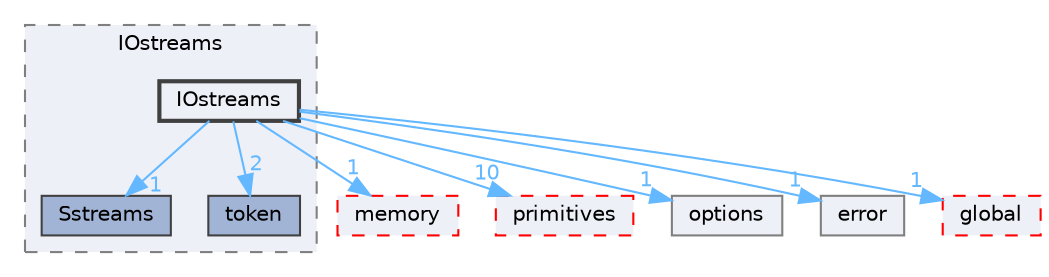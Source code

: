 digraph "src/OpenFOAM/db/IOstreams/IOstreams"
{
 // LATEX_PDF_SIZE
  bgcolor="transparent";
  edge [fontname=Helvetica,fontsize=10,labelfontname=Helvetica,labelfontsize=10];
  node [fontname=Helvetica,fontsize=10,shape=box,height=0.2,width=0.4];
  compound=true
  subgraph clusterdir_466e4f5b4cc1582939ab4ceba36098d8 {
    graph [ bgcolor="#edf0f7", pencolor="grey50", label="IOstreams", fontname=Helvetica,fontsize=10 style="filled,dashed", URL="dir_466e4f5b4cc1582939ab4ceba36098d8.html",tooltip=""]
  dir_05a8697d464c96d3323cd908b61b5361 [label="Sstreams", fillcolor="#a2b4d6", color="grey25", style="filled", URL="dir_05a8697d464c96d3323cd908b61b5361.html",tooltip=""];
  dir_d7bb18f9aea880d5d260c6eb9634ad53 [label="token", fillcolor="#a2b4d6", color="grey25", style="filled", URL="dir_d7bb18f9aea880d5d260c6eb9634ad53.html",tooltip=""];
  dir_3bcf6d087081efad30da69158be5063e [label="IOstreams", fillcolor="#edf0f7", color="grey25", style="filled,bold", URL="dir_3bcf6d087081efad30da69158be5063e.html",tooltip=""];
  }
  dir_385a22dcc2f7120acb0f1a7a832b3b8d [label="memory", fillcolor="#edf0f7", color="red", style="filled,dashed", URL="dir_385a22dcc2f7120acb0f1a7a832b3b8d.html",tooltip=""];
  dir_3e50f45338116b169052b428016851aa [label="primitives", fillcolor="#edf0f7", color="red", style="filled,dashed", URL="dir_3e50f45338116b169052b428016851aa.html",tooltip=""];
  dir_492fa291323b8a1b0d5691419ffeaf55 [label="options", fillcolor="#edf0f7", color="grey50", style="filled", URL="dir_492fa291323b8a1b0d5691419ffeaf55.html",tooltip=""];
  dir_5b778b533e0642b15b61ea7e4b236f8c [label="error", fillcolor="#edf0f7", color="grey50", style="filled", URL="dir_5b778b533e0642b15b61ea7e4b236f8c.html",tooltip=""];
  dir_8583492183f4d27c76555f8f333dd07b [label="global", fillcolor="#edf0f7", color="red", style="filled,dashed", URL="dir_8583492183f4d27c76555f8f333dd07b.html",tooltip=""];
  dir_3bcf6d087081efad30da69158be5063e->dir_05a8697d464c96d3323cd908b61b5361 [headlabel="1", labeldistance=1.5 headhref="dir_001968_003741.html" href="dir_001968_003741.html" color="steelblue1" fontcolor="steelblue1"];
  dir_3bcf6d087081efad30da69158be5063e->dir_385a22dcc2f7120acb0f1a7a832b3b8d [headlabel="1", labeldistance=1.5 headhref="dir_001968_002352.html" href="dir_001968_002352.html" color="steelblue1" fontcolor="steelblue1"];
  dir_3bcf6d087081efad30da69158be5063e->dir_3e50f45338116b169052b428016851aa [headlabel="10", labeldistance=1.5 headhref="dir_001968_003069.html" href="dir_001968_003069.html" color="steelblue1" fontcolor="steelblue1"];
  dir_3bcf6d087081efad30da69158be5063e->dir_492fa291323b8a1b0d5691419ffeaf55 [headlabel="1", labeldistance=1.5 headhref="dir_001968_002708.html" href="dir_001968_002708.html" color="steelblue1" fontcolor="steelblue1"];
  dir_3bcf6d087081efad30da69158be5063e->dir_5b778b533e0642b15b61ea7e4b236f8c [headlabel="1", labeldistance=1.5 headhref="dir_001968_001182.html" href="dir_001968_001182.html" color="steelblue1" fontcolor="steelblue1"];
  dir_3bcf6d087081efad30da69158be5063e->dir_8583492183f4d27c76555f8f333dd07b [headlabel="1", labeldistance=1.5 headhref="dir_001968_001645.html" href="dir_001968_001645.html" color="steelblue1" fontcolor="steelblue1"];
  dir_3bcf6d087081efad30da69158be5063e->dir_d7bb18f9aea880d5d260c6eb9634ad53 [headlabel="2", labeldistance=1.5 headhref="dir_001968_004051.html" href="dir_001968_004051.html" color="steelblue1" fontcolor="steelblue1"];
}

